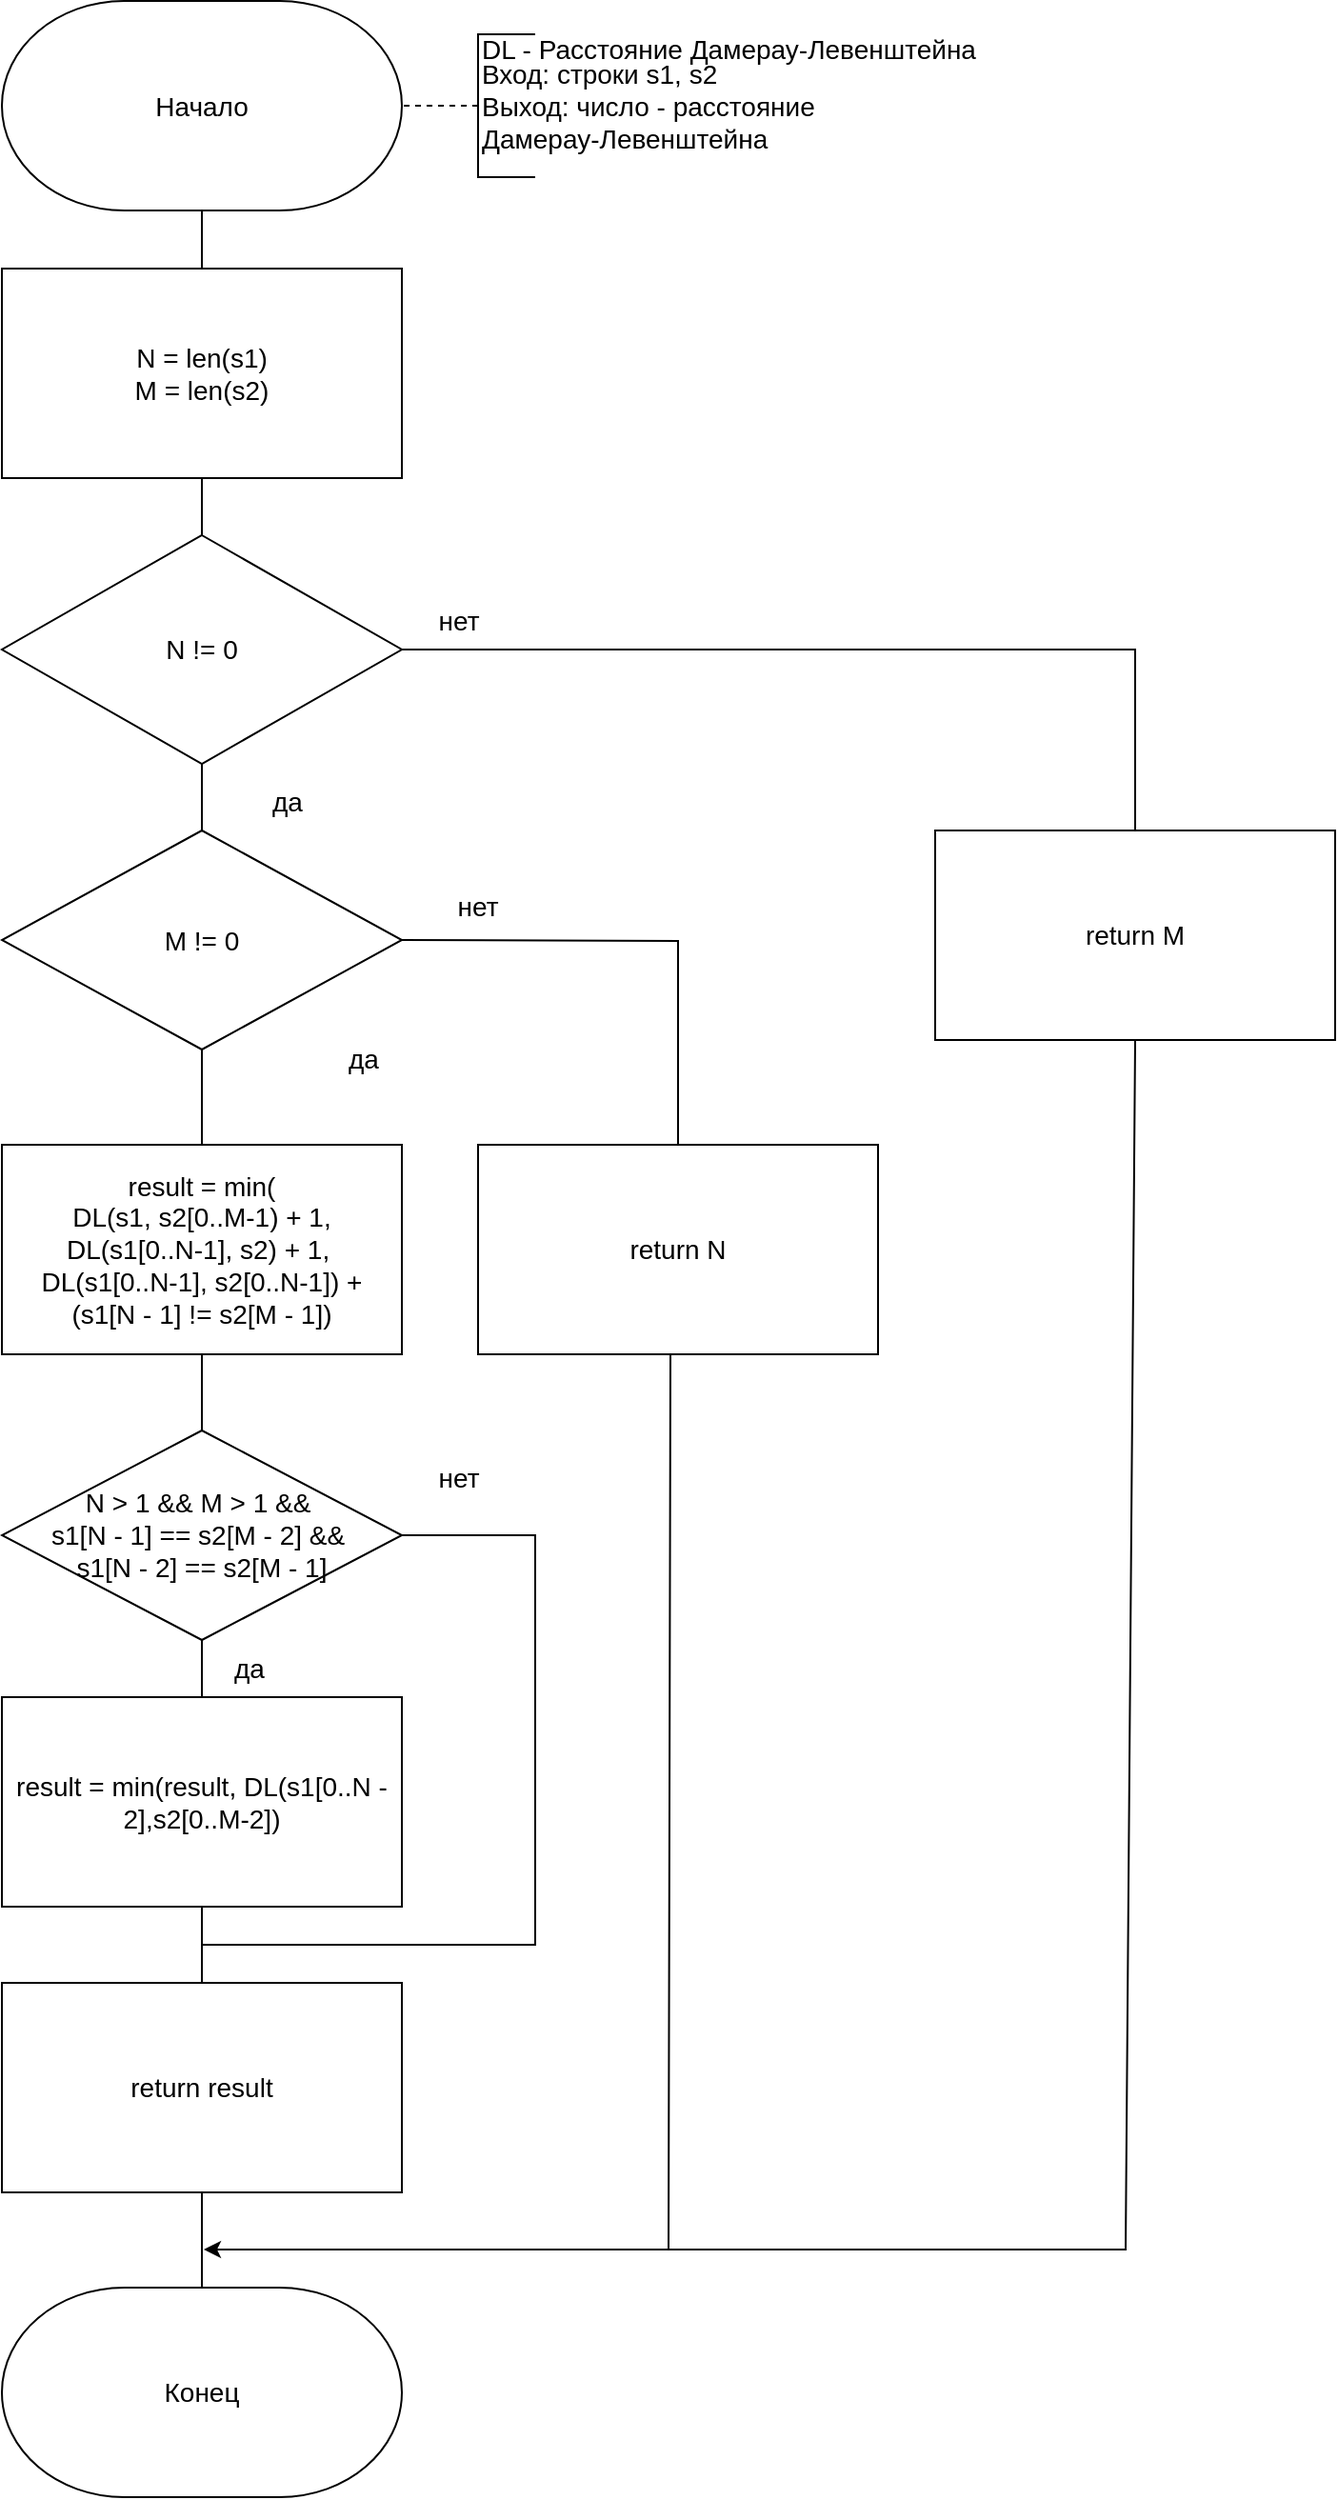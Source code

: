 <mxfile version="20.8.16" type="device"><diagram id="Z7M1hiWAhL-Ep1SD8Rdc" name="Page-1"><mxGraphModel dx="1036" dy="614" grid="1" gridSize="10" guides="1" tooltips="1" connect="1" arrows="1" fold="1" page="1" pageScale="1" pageWidth="827" pageHeight="1169" math="0" shadow="0"><root><mxCell id="0"/><mxCell id="1" parent="0"/><mxCell id="o04wAKjjIf8h76tAs2cG-58" style="edgeStyle=orthogonalEdgeStyle;rounded=0;orthogonalLoop=1;jettySize=auto;html=1;exitX=0;exitY=0.5;exitDx=0;exitDy=0;exitPerimeter=0;entryX=1;entryY=0.5;entryDx=0;entryDy=0;entryPerimeter=0;endArrow=none;endFill=0;dashed=1;fontSize=14;" parent="1" source="o04wAKjjIf8h76tAs2cG-59" edge="1"><mxGeometry relative="1" as="geometry"><mxPoint x="565" y="94.5" as="targetPoint"/></mxGeometry></mxCell><mxCell id="o04wAKjjIf8h76tAs2cG-59" value="" style="strokeWidth=1;html=1;shape=mxgraph.flowchart.annotation_1;align=left;pointerEvents=1;fontSize=14;" parent="1" vertex="1"><mxGeometry x="610" y="57" width="30" height="75" as="geometry"/></mxCell><mxCell id="o04wAKjjIf8h76tAs2cG-60" value="DL - Расстояние Дамерау-Левенштейна&amp;nbsp;" style="text;html=1;align=left;verticalAlign=middle;resizable=0;points=[];autosize=1;strokeColor=none;fillColor=none;fontSize=14;" parent="1" vertex="1"><mxGeometry x="610" y="50" width="290" height="30" as="geometry"/></mxCell><mxCell id="o04wAKjjIf8h76tAs2cG-61" value="Вход: строки s1, s2&lt;br style=&quot;font-size: 14px;&quot;&gt;&lt;div style=&quot;font-size: 14px;&quot;&gt;&lt;span style=&quot;background-color: initial; font-size: 14px;&quot;&gt;Выход: число - расстояние&amp;nbsp;&lt;/span&gt;&lt;/div&gt;Дамерау-Левенштейна&lt;div style=&quot;font-size: 14px;&quot;&gt;&#9;&lt;span style=&quot;background-color: initial; font-size: 14px;&quot;&gt;&lt;/span&gt;&lt;/div&gt;&lt;span style=&quot;font-size: 14px;&quot;&gt;&lt;/span&gt;" style="text;html=1;align=left;verticalAlign=middle;resizable=0;points=[];autosize=1;strokeColor=none;fillColor=none;fontSize=14;" parent="1" vertex="1"><mxGeometry x="610" y="64.5" width="200" height="60" as="geometry"/></mxCell><mxCell id="KfCnQfAdP_5hg5-HcB1z-1" value="Начало" style="strokeWidth=1;html=1;shape=mxgraph.flowchart.terminator;whiteSpace=wrap;fontSize=14;" parent="1" vertex="1"><mxGeometry x="360" y="39.5" width="210" height="110" as="geometry"/></mxCell><mxCell id="KfCnQfAdP_5hg5-HcB1z-2" value="N = len(s1)&lt;br style=&quot;border-color: var(--border-color); font-size: 14px;&quot;&gt;&lt;span style=&quot;font-size: 14px;&quot;&gt;M = len(s2)&lt;/span&gt;" style="rounded=0;whiteSpace=wrap;html=1;fontSize=14;" parent="1" vertex="1"><mxGeometry x="360" y="180" width="210" height="110" as="geometry"/></mxCell><mxCell id="KfCnQfAdP_5hg5-HcB1z-3" value="return M" style="rounded=0;whiteSpace=wrap;html=1;fontSize=14;" parent="1" vertex="1"><mxGeometry x="850" y="475" width="210" height="110" as="geometry"/></mxCell><mxCell id="KfCnQfAdP_5hg5-HcB1z-4" value="return N" style="rounded=0;whiteSpace=wrap;html=1;fontSize=14;" parent="1" vertex="1"><mxGeometry x="610" y="640" width="210" height="110" as="geometry"/></mxCell><mxCell id="KfCnQfAdP_5hg5-HcB1z-5" value="result = min(&lt;br style=&quot;border-color: var(--border-color); font-size: 14px;&quot;&gt;&lt;span style=&quot;font-size: 14px;&quot;&gt;DL(s1, s2[0..M-1) + 1,&lt;/span&gt;&lt;br style=&quot;border-color: var(--border-color); font-size: 14px;&quot;&gt;&lt;span style=&quot;font-size: 14px;&quot;&gt;DL(s1[0..N-1], s2) + 1,&amp;nbsp;&lt;/span&gt;&lt;br style=&quot;border-color: var(--border-color); font-size: 14px;&quot;&gt;&lt;span style=&quot;font-size: 14px;&quot;&gt;DL(s1[0..N-1], s2[0..N-1])&amp;nbsp;+&lt;/span&gt;&lt;br style=&quot;border-color: var(--border-color); font-size: 14px;&quot;&gt;&lt;span style=&quot;font-size: 14px;&quot;&gt;(s1[N - 1] != s2[M - 1])&lt;/span&gt;" style="rounded=0;whiteSpace=wrap;html=1;fontSize=14;" parent="1" vertex="1"><mxGeometry x="360" y="640" width="210" height="110" as="geometry"/></mxCell><mxCell id="KfCnQfAdP_5hg5-HcB1z-6" value="result = min(result, DL(s1[0..N - 2],s2[0..M-2])" style="rounded=0;whiteSpace=wrap;html=1;fontSize=14;" parent="1" vertex="1"><mxGeometry x="360" y="930" width="210" height="110" as="geometry"/></mxCell><mxCell id="KfCnQfAdP_5hg5-HcB1z-7" value="return result" style="rounded=0;whiteSpace=wrap;html=1;fontSize=14;" parent="1" vertex="1"><mxGeometry x="360" y="1080" width="210" height="110" as="geometry"/></mxCell><mxCell id="KfCnQfAdP_5hg5-HcB1z-11" value="N &amp;gt; 1 &amp;amp;&amp;amp; M &amp;gt; 1 &amp;amp;&amp;amp;&amp;nbsp;&lt;br style=&quot;border-color: var(--border-color); font-size: 14px;&quot;&gt;&lt;span style=&quot;font-size: 14px;&quot;&gt;s1[N - 1] == s2[M - 2] &amp;amp;&amp;amp;&amp;nbsp;&lt;/span&gt;&lt;br style=&quot;border-color: var(--border-color); font-size: 14px;&quot;&gt;&lt;span style=&quot;font-size: 14px;&quot;&gt;s1[N - 2] == s2[M - 1]&lt;/span&gt;" style="rhombus;whiteSpace=wrap;html=1;fontSize=14;" parent="1" vertex="1"><mxGeometry x="360" y="790" width="210" height="110" as="geometry"/></mxCell><mxCell id="KfCnQfAdP_5hg5-HcB1z-14" value="M != 0" style="rhombus;whiteSpace=wrap;html=1;fontSize=14;" parent="1" vertex="1"><mxGeometry x="360" y="475" width="210" height="115" as="geometry"/></mxCell><mxCell id="KfCnQfAdP_5hg5-HcB1z-15" value="N != 0" style="rhombus;whiteSpace=wrap;html=1;fontSize=14;" parent="1" vertex="1"><mxGeometry x="360" y="320" width="210" height="120" as="geometry"/></mxCell><mxCell id="KfCnQfAdP_5hg5-HcB1z-16" value="Конец" style="strokeWidth=1;html=1;shape=mxgraph.flowchart.terminator;whiteSpace=wrap;fontSize=14;" parent="1" vertex="1"><mxGeometry x="360" y="1240" width="210" height="110" as="geometry"/></mxCell><mxCell id="KfCnQfAdP_5hg5-HcB1z-35" value="да" style="text;html=1;strokeColor=none;fillColor=none;align=center;verticalAlign=middle;whiteSpace=wrap;rounded=0;fontSize=14;" parent="1" vertex="1"><mxGeometry x="480" y="445" width="60" height="30" as="geometry"/></mxCell><mxCell id="KfCnQfAdP_5hg5-HcB1z-36" value="да" style="text;html=1;strokeColor=none;fillColor=none;align=center;verticalAlign=middle;whiteSpace=wrap;rounded=0;fontSize=14;" parent="1" vertex="1"><mxGeometry x="520" y="580" width="60" height="30" as="geometry"/></mxCell><mxCell id="KfCnQfAdP_5hg5-HcB1z-37" value="да" style="text;html=1;strokeColor=none;fillColor=none;align=center;verticalAlign=middle;whiteSpace=wrap;rounded=0;fontSize=14;" parent="1" vertex="1"><mxGeometry x="460" y="900" width="60" height="30" as="geometry"/></mxCell><mxCell id="KfCnQfAdP_5hg5-HcB1z-38" value="нет" style="text;html=1;strokeColor=none;fillColor=none;align=center;verticalAlign=middle;whiteSpace=wrap;rounded=0;fontSize=14;" parent="1" vertex="1"><mxGeometry x="570" y="350" width="60" height="30" as="geometry"/></mxCell><mxCell id="KfCnQfAdP_5hg5-HcB1z-40" value="нет" style="text;html=1;strokeColor=none;fillColor=none;align=center;verticalAlign=middle;whiteSpace=wrap;rounded=0;fontSize=14;" parent="1" vertex="1"><mxGeometry x="580" y="500" width="60" height="30" as="geometry"/></mxCell><mxCell id="KfCnQfAdP_5hg5-HcB1z-41" value="нет" style="text;html=1;strokeColor=none;fillColor=none;align=center;verticalAlign=middle;whiteSpace=wrap;rounded=0;fontSize=14;" parent="1" vertex="1"><mxGeometry x="570" y="800" width="60" height="30" as="geometry"/></mxCell><mxCell id="mFx9nSIJaCVIxhYr9Y9Z-2" value="" style="endArrow=none;html=1;rounded=0;exitX=0.5;exitY=1;exitDx=0;exitDy=0;exitPerimeter=0;entryX=0.5;entryY=0;entryDx=0;entryDy=0;" parent="1" source="KfCnQfAdP_5hg5-HcB1z-1" target="KfCnQfAdP_5hg5-HcB1z-2" edge="1"><mxGeometry width="50" height="50" relative="1" as="geometry"><mxPoint x="700" y="90" as="sourcePoint"/><mxPoint x="750" y="40" as="targetPoint"/></mxGeometry></mxCell><mxCell id="mFx9nSIJaCVIxhYr9Y9Z-3" value="" style="endArrow=none;html=1;rounded=0;entryX=0.5;entryY=1;entryDx=0;entryDy=0;exitX=0.5;exitY=0;exitDx=0;exitDy=0;" parent="1" source="KfCnQfAdP_5hg5-HcB1z-15" target="KfCnQfAdP_5hg5-HcB1z-2" edge="1"><mxGeometry width="50" height="50" relative="1" as="geometry"><mxPoint x="700" y="460" as="sourcePoint"/><mxPoint x="750" y="410" as="targetPoint"/></mxGeometry></mxCell><mxCell id="mFx9nSIJaCVIxhYr9Y9Z-4" value="" style="endArrow=none;html=1;rounded=0;exitX=0.5;exitY=1;exitDx=0;exitDy=0;entryX=0.5;entryY=0;entryDx=0;entryDy=0;" parent="1" source="KfCnQfAdP_5hg5-HcB1z-15" target="KfCnQfAdP_5hg5-HcB1z-14" edge="1"><mxGeometry width="50" height="50" relative="1" as="geometry"><mxPoint x="700" y="460" as="sourcePoint"/><mxPoint x="750" y="410" as="targetPoint"/></mxGeometry></mxCell><mxCell id="mFx9nSIJaCVIxhYr9Y9Z-5" value="" style="endArrow=none;html=1;rounded=0;exitX=1;exitY=0.5;exitDx=0;exitDy=0;entryX=0.5;entryY=0;entryDx=0;entryDy=0;" parent="1" source="KfCnQfAdP_5hg5-HcB1z-15" target="KfCnQfAdP_5hg5-HcB1z-3" edge="1"><mxGeometry width="50" height="50" relative="1" as="geometry"><mxPoint x="700" y="460" as="sourcePoint"/><mxPoint x="750" y="410" as="targetPoint"/><Array as="points"><mxPoint x="955" y="380"/></Array></mxGeometry></mxCell><mxCell id="mFx9nSIJaCVIxhYr9Y9Z-6" value="" style="endArrow=none;html=1;rounded=0;exitX=0.5;exitY=1;exitDx=0;exitDy=0;entryX=0.5;entryY=0;entryDx=0;entryDy=0;" parent="1" source="KfCnQfAdP_5hg5-HcB1z-14" target="KfCnQfAdP_5hg5-HcB1z-5" edge="1"><mxGeometry width="50" height="50" relative="1" as="geometry"><mxPoint x="700" y="460" as="sourcePoint"/><mxPoint x="750" y="410" as="targetPoint"/></mxGeometry></mxCell><mxCell id="mFx9nSIJaCVIxhYr9Y9Z-7" value="" style="endArrow=none;html=1;rounded=0;entryX=1;entryY=0.5;entryDx=0;entryDy=0;exitX=0.5;exitY=0;exitDx=0;exitDy=0;" parent="1" source="KfCnQfAdP_5hg5-HcB1z-4" target="KfCnQfAdP_5hg5-HcB1z-14" edge="1"><mxGeometry width="50" height="50" relative="1" as="geometry"><mxPoint x="700" y="830" as="sourcePoint"/><mxPoint x="750" y="780" as="targetPoint"/><Array as="points"><mxPoint x="715" y="533"/></Array></mxGeometry></mxCell><mxCell id="mFx9nSIJaCVIxhYr9Y9Z-8" value="" style="endArrow=none;html=1;rounded=0;exitX=0.5;exitY=1;exitDx=0;exitDy=0;entryX=0.5;entryY=0;entryDx=0;entryDy=0;" parent="1" source="KfCnQfAdP_5hg5-HcB1z-5" target="KfCnQfAdP_5hg5-HcB1z-11" edge="1"><mxGeometry width="50" height="50" relative="1" as="geometry"><mxPoint x="700" y="830" as="sourcePoint"/><mxPoint x="750" y="780" as="targetPoint"/></mxGeometry></mxCell><mxCell id="mFx9nSIJaCVIxhYr9Y9Z-9" value="" style="endArrow=none;html=1;rounded=0;exitX=0.5;exitY=1;exitDx=0;exitDy=0;entryX=0.5;entryY=0;entryDx=0;entryDy=0;" parent="1" source="KfCnQfAdP_5hg5-HcB1z-11" target="KfCnQfAdP_5hg5-HcB1z-6" edge="1"><mxGeometry width="50" height="50" relative="1" as="geometry"><mxPoint x="700" y="830" as="sourcePoint"/><mxPoint x="750" y="780" as="targetPoint"/></mxGeometry></mxCell><mxCell id="mFx9nSIJaCVIxhYr9Y9Z-10" value="" style="endArrow=none;html=1;rounded=0;exitX=0.5;exitY=1;exitDx=0;exitDy=0;entryX=0.5;entryY=0;entryDx=0;entryDy=0;" parent="1" source="KfCnQfAdP_5hg5-HcB1z-6" target="KfCnQfAdP_5hg5-HcB1z-7" edge="1"><mxGeometry width="50" height="50" relative="1" as="geometry"><mxPoint x="700" y="830" as="sourcePoint"/><mxPoint x="750" y="780" as="targetPoint"/></mxGeometry></mxCell><mxCell id="mFx9nSIJaCVIxhYr9Y9Z-12" value="" style="endArrow=none;html=1;rounded=0;exitX=1;exitY=0.5;exitDx=0;exitDy=0;" parent="1" source="KfCnQfAdP_5hg5-HcB1z-11" edge="1"><mxGeometry width="50" height="50" relative="1" as="geometry"><mxPoint x="700" y="830" as="sourcePoint"/><mxPoint x="465" y="1060" as="targetPoint"/><Array as="points"><mxPoint x="640" y="845"/><mxPoint x="640" y="1060"/></Array></mxGeometry></mxCell><mxCell id="mFx9nSIJaCVIxhYr9Y9Z-14" value="" style="endArrow=none;html=1;rounded=0;exitX=0.5;exitY=1;exitDx=0;exitDy=0;entryX=0.5;entryY=0;entryDx=0;entryDy=0;entryPerimeter=0;" parent="1" source="KfCnQfAdP_5hg5-HcB1z-7" target="KfCnQfAdP_5hg5-HcB1z-16" edge="1"><mxGeometry width="50" height="50" relative="1" as="geometry"><mxPoint x="700" y="830" as="sourcePoint"/><mxPoint x="750" y="780" as="targetPoint"/></mxGeometry></mxCell><mxCell id="mFx9nSIJaCVIxhYr9Y9Z-15" value="" style="endArrow=classic;html=1;rounded=0;exitX=0.5;exitY=1;exitDx=0;exitDy=0;" parent="1" edge="1"><mxGeometry width="50" height="50" relative="1" as="geometry"><mxPoint x="711" y="750" as="sourcePoint"/><mxPoint x="466" y="1220" as="targetPoint"/><Array as="points"><mxPoint x="710" y="1220"/></Array></mxGeometry></mxCell><mxCell id="mFx9nSIJaCVIxhYr9Y9Z-16" value="" style="endArrow=none;html=1;rounded=0;entryX=0.5;entryY=1;entryDx=0;entryDy=0;" parent="1" target="KfCnQfAdP_5hg5-HcB1z-3" edge="1"><mxGeometry width="50" height="50" relative="1" as="geometry"><mxPoint x="710" y="1220" as="sourcePoint"/><mxPoint x="750" y="1140" as="targetPoint"/><Array as="points"><mxPoint x="950" y="1220"/></Array></mxGeometry></mxCell></root></mxGraphModel></diagram></mxfile>